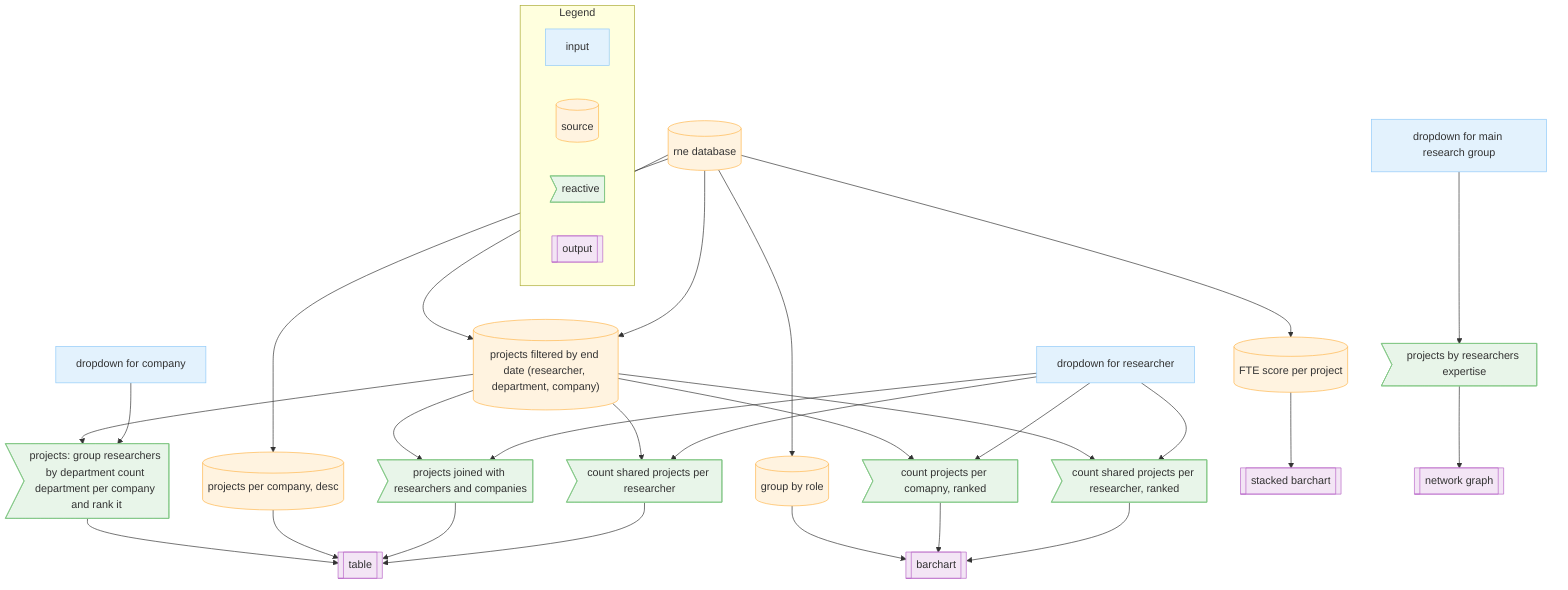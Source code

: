 flowchart TD
%% ===============================
%% K-means Clustering on Iris Data
%% ===============================

%% Inputs
%%  A[Select X variable]:::input
%%  B[Select Y variable]:::input
%%  C[Select number of clusters]:::input
    dropdownResearcher[dropdown for researcher]:::input
    dropdownCompany[dropdown for company]:::input
    dropdownMainResearchGroup[dropdown for main research group]:::input

%% Source
%%  D[(iris dataset)]:::source
    rneDatabase[(rne database)]:::source
    projectsFilteredByEndDate[("projects filtered by end date (researcher, department, company)")]:::source
    BQ4A1_projectsPerCompany[(projects per company, desc)]:::source
    BQ6A1_fteScorePerProject[(FTE score per project)]:::source
    BQ6A2_groupByRole[(group by role)]:::source

%% Reactives
%%  E>subset: iris, input$xvar, input$yvar]:::reactive
%%  F>kmeans, centers = input$clusters]:::reactive
    rneDatabase --> projectsFilteredByEndDate

    BQ2A1_projectsFilteredByEndDateAndCountSharedProjects>count shared projects per researcher]:::reactive
    BQ2A2_projectsFilteredByEndDateAndCountSharedProjectsAndRankIt>count shared projects per researcher, ranked]:::reactive

    BQ3A1_projectsFilteredByEndDateJoinWithResearchersAndCompanies>projects joined with researchers and companies]:::reactive
    BQ3A2_projectsFilteredByEndDateCountProjectsPerCompanyAndRankIt>count projects per comapny, ranked]:::reactive

    BQ5A1_projectsFilteredByEndDateAndGroupResearchersByDepartmentAndCountDepartmentPerCompanyAndRankIt>projects: group researchers by department count department per company and rank it]:::reactive
    BQ5A2_projectsFilteredByResearchersExpertise>projects by researchers expertise]:::reactive



%% Output
%%  G[[renderPlot: scatter plot with cluster colors]]:::output
    stackedBarchart[[stacked barchart]]:::output
    barchart[[barchart]]:::output
    table[[table]]:::output
    networkGraph[[network graph]]:::output



%% Edges
    rneDatabase --> projectsFilteredByEndDate

    dropdownResearcher --> BQ2A1_projectsFilteredByEndDateAndCountSharedProjects
    projectsFilteredByEndDate --> BQ2A1_projectsFilteredByEndDateAndCountSharedProjects --> table

    dropdownResearcher --> BQ2A2_projectsFilteredByEndDateAndCountSharedProjectsAndRankIt
    projectsFilteredByEndDate --> BQ2A2_projectsFilteredByEndDateAndCountSharedProjectsAndRankIt --> barchart

    dropdownResearcher --> BQ3A1_projectsFilteredByEndDateJoinWithResearchersAndCompanies
    projectsFilteredByEndDate --> BQ3A1_projectsFilteredByEndDateJoinWithResearchersAndCompanies --> table

    dropdownResearcher --> BQ3A2_projectsFilteredByEndDateCountProjectsPerCompanyAndRankIt
    projectsFilteredByEndDate --> BQ3A2_projectsFilteredByEndDateCountProjectsPerCompanyAndRankIt --> barchart

    rneDatabase --> BQ4A1_projectsPerCompany --> table

    dropdownCompany --> BQ5A1_projectsFilteredByEndDateAndGroupResearchersByDepartmentAndCountDepartmentPerCompanyAndRankIt
    projectsFilteredByEndDate --> BQ5A1_projectsFilteredByEndDateAndGroupResearchersByDepartmentAndCountDepartmentPerCompanyAndRankIt --> table

    dropdownMainResearchGroup --> BQ5A2_projectsFilteredByResearchersExpertise --> networkGraph

    rneDatabase --> BQ6A1_fteScorePerProject --> stackedBarchart
    rneDatabase --> BQ6A2_groupByRole --> barchart

%% Legend
    subgraph Legend
        L1[input]
        L2[(source)]
        L3>reactive]
        L4[[output]]
        class L1 input
        class L2 source
        class L3 reactive
        class L4 output
    end

%% Class Definitions
    classDef input fill:#E3F2FD,stroke:#90CAF9
    classDef source fill:#FFF3E0,stroke:#FFB74D
    classDef reactive fill:#E8F5E9,stroke:#81C784
    classDef output fill:#F3E5F5,stroke:#BA68C8